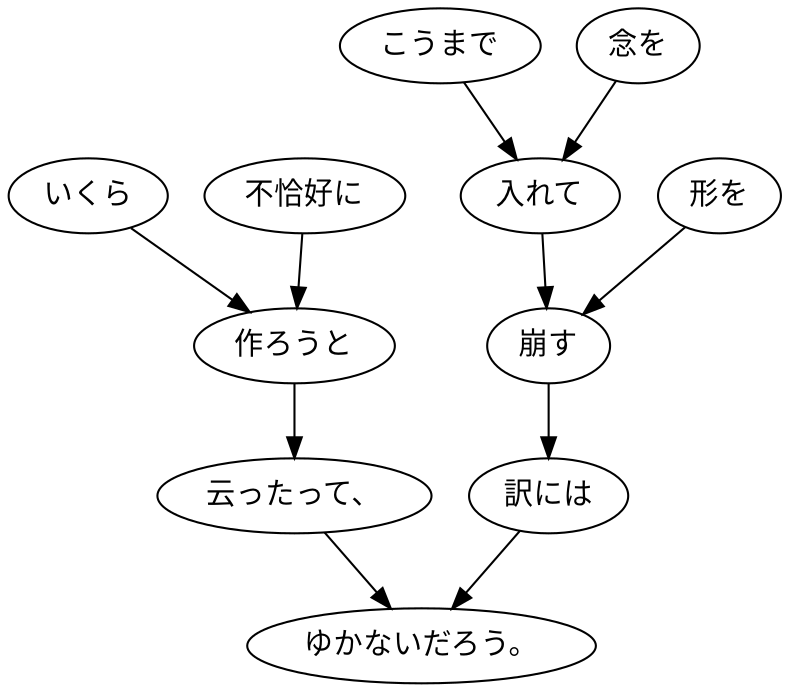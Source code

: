 digraph graph5924 {
	node0 [label="いくら"];
	node1 [label="不恰好に"];
	node2 [label="作ろうと"];
	node3 [label="云ったって、"];
	node4 [label="こうまで"];
	node5 [label="念を"];
	node6 [label="入れて"];
	node7 [label="形を"];
	node8 [label="崩す"];
	node9 [label="訳には"];
	node10 [label="ゆかないだろう。"];
	node0 -> node2;
	node1 -> node2;
	node2 -> node3;
	node3 -> node10;
	node4 -> node6;
	node5 -> node6;
	node6 -> node8;
	node7 -> node8;
	node8 -> node9;
	node9 -> node10;
}
